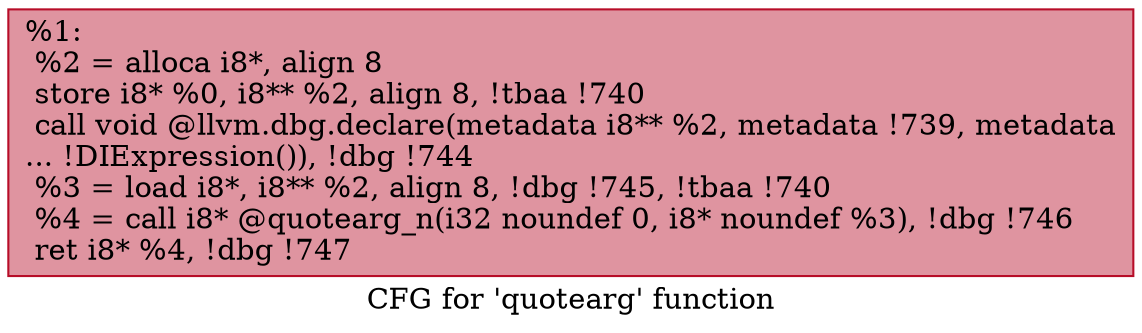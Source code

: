 digraph "CFG for 'quotearg' function" {
	label="CFG for 'quotearg' function";

	Node0x1943a50 [shape=record,color="#b70d28ff", style=filled, fillcolor="#b70d2870",label="{%1:\l  %2 = alloca i8*, align 8\l  store i8* %0, i8** %2, align 8, !tbaa !740\l  call void @llvm.dbg.declare(metadata i8** %2, metadata !739, metadata\l... !DIExpression()), !dbg !744\l  %3 = load i8*, i8** %2, align 8, !dbg !745, !tbaa !740\l  %4 = call i8* @quotearg_n(i32 noundef 0, i8* noundef %3), !dbg !746\l  ret i8* %4, !dbg !747\l}"];
}
